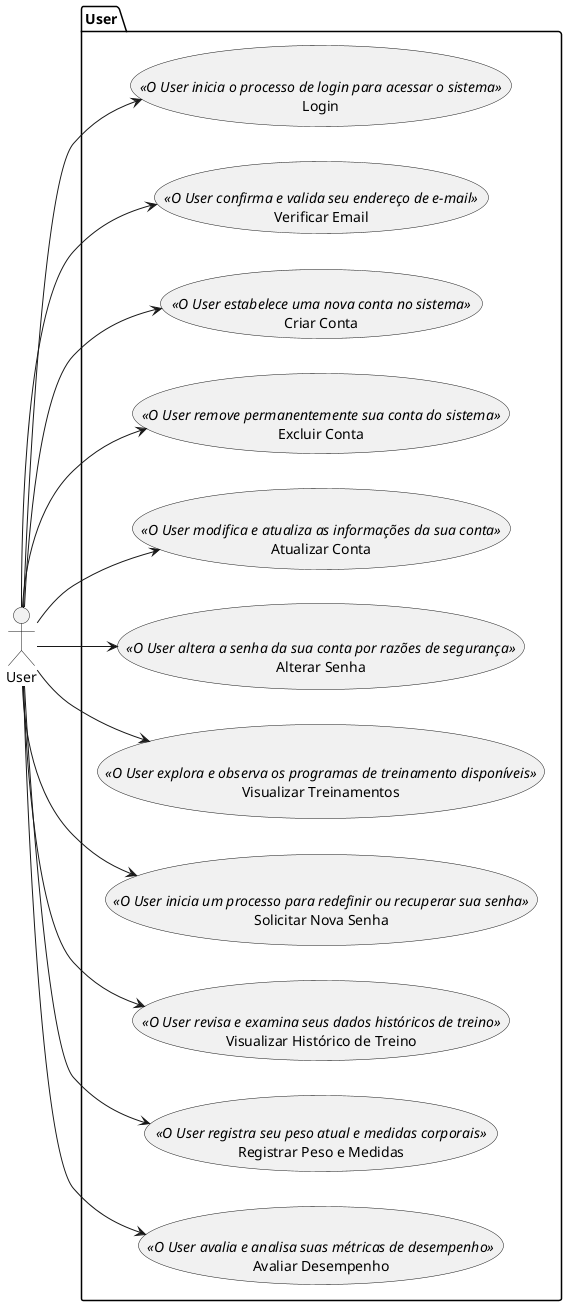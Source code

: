 @startuml
left to right direction

actor User as u

package "User" {
  usecase "Login" as UC1 <<O User inicia o processo de login para acessar o sistema>>

  usecase "Verificar Email" as UC2 <<O User confirma e valida seu endereço de e-mail>>

  usecase "Criar Conta" as UC3 <<O User estabelece uma nova conta no sistema>>

  usecase "Excluir Conta" as UC4 <<O User remove permanentemente sua conta do sistema>>

  usecase "Atualizar Conta" as UC5 <<O User modifica e atualiza as informações da sua conta>>

  usecase "Alterar Senha" as UC6 <<O User altera a senha da sua conta por razões de segurança>>

  usecase "Visualizar Treinamentos" as UC7 <<O User explora e observa os programas de treinamento disponíveis>>

  usecase "Solicitar Nova Senha" as UC8 <<O User inicia um processo para redefinir ou recuperar sua senha>>

  usecase "Visualizar Histórico de Treino" as UC9 <<O User revisa e examina seus dados históricos de treino>>

  usecase "Registrar Peso e Medidas" as UC10 <<O User registra seu peso atual e medidas corporais>>

  usecase "Avaliar Desempenho" as UC11 <<O User avalia e analisa suas métricas de desempenho>>
}

u --> UC1
u --> UC2
u --> UC3
u --> UC4
u --> UC5
u --> UC6
u --> UC7
u --> UC8
u --> UC9
u --> UC10
u --> UC11
@enduml
